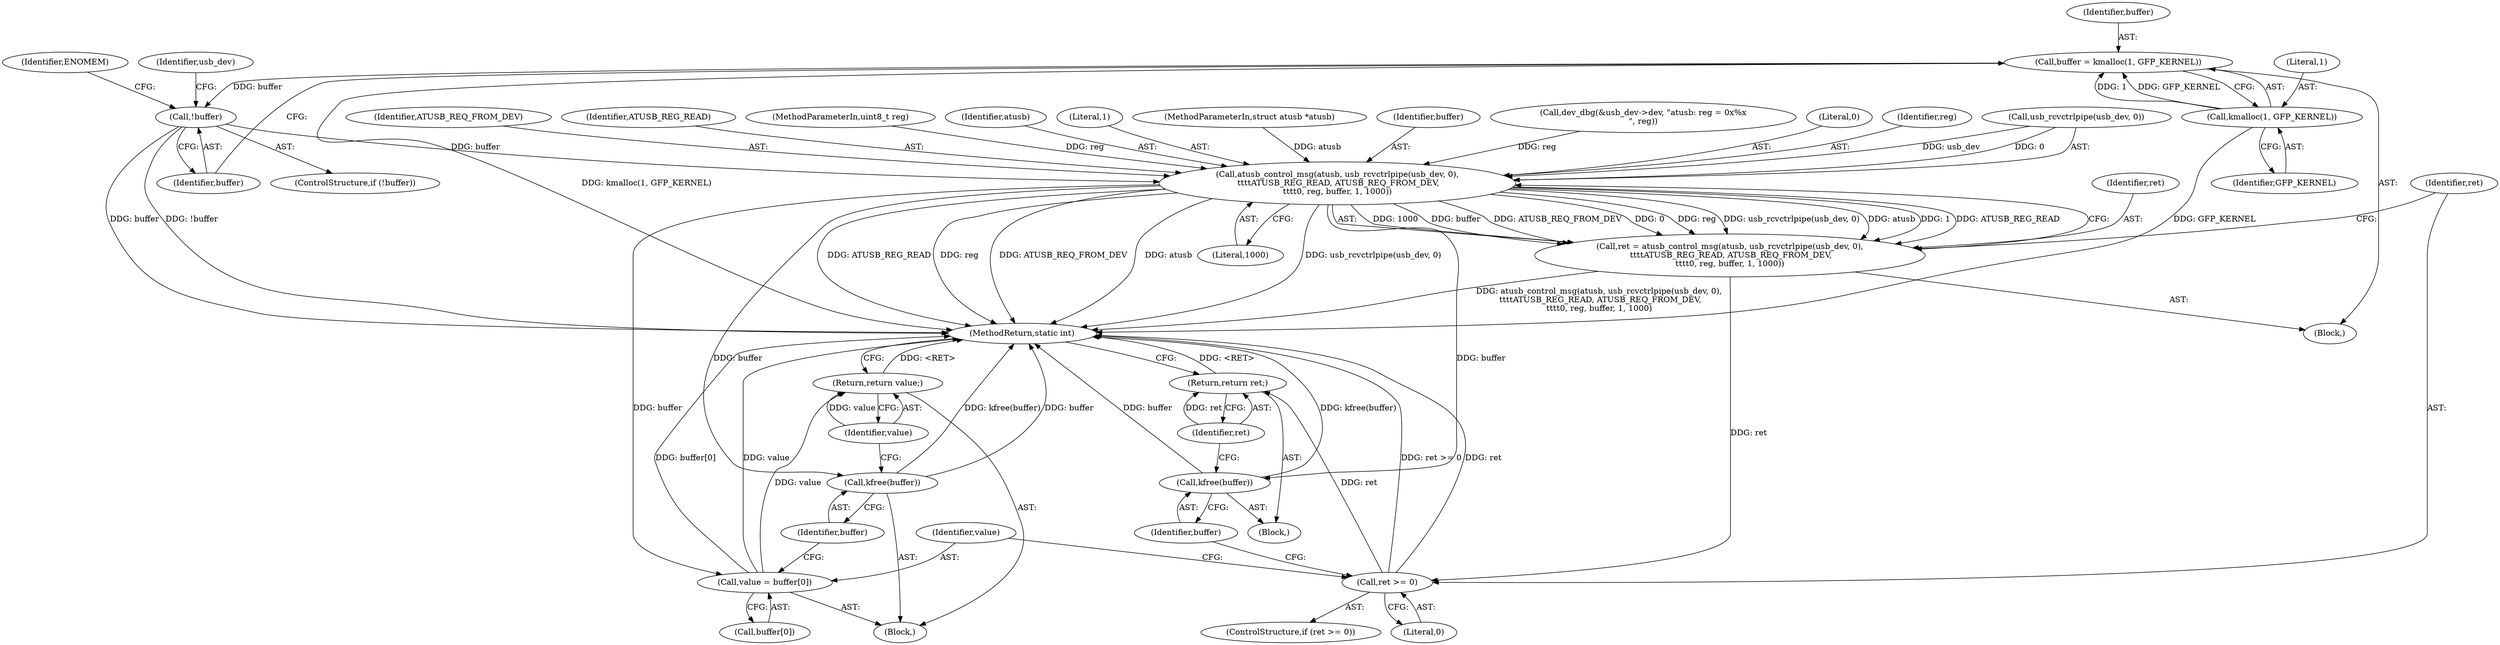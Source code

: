 digraph "0_linux_05a974efa4bdf6e2a150e3f27dc6fcf0a9ad5655_1@API" {
"1000113" [label="(Call,buffer = kmalloc(1, GFP_KERNEL))"];
"1000115" [label="(Call,kmalloc(1, GFP_KERNEL))"];
"1000119" [label="(Call,!buffer)"];
"1000133" [label="(Call,atusb_control_msg(atusb, usb_rcvctrlpipe(usb_dev, 0),\n \t\t\t\tATUSB_REG_READ, ATUSB_REQ_FROM_DEV,\n\t\t\t\t0, reg, buffer, 1, 1000))"];
"1000131" [label="(Call,ret = atusb_control_msg(atusb, usb_rcvctrlpipe(usb_dev, 0),\n \t\t\t\tATUSB_REG_READ, ATUSB_REQ_FROM_DEV,\n\t\t\t\t0, reg, buffer, 1, 1000))"];
"1000146" [label="(Call,ret >= 0)"];
"1000163" [label="(Return,return ret;)"];
"1000150" [label="(Call,value = buffer[0])"];
"1000157" [label="(Return,return value;)"];
"1000155" [label="(Call,kfree(buffer))"];
"1000161" [label="(Call,kfree(buffer))"];
"1000157" [label="(Return,return value;)"];
"1000114" [label="(Identifier,buffer)"];
"1000134" [label="(Identifier,atusb)"];
"1000160" [label="(Block,)"];
"1000148" [label="(Literal,0)"];
"1000143" [label="(Literal,1)"];
"1000146" [label="(Call,ret >= 0)"];
"1000151" [label="(Identifier,value)"];
"1000123" [label="(Identifier,ENOMEM)"];
"1000113" [label="(Call,buffer = kmalloc(1, GFP_KERNEL))"];
"1000117" [label="(Identifier,GFP_KERNEL)"];
"1000133" [label="(Call,atusb_control_msg(atusb, usb_rcvctrlpipe(usb_dev, 0),\n \t\t\t\tATUSB_REG_READ, ATUSB_REQ_FROM_DEV,\n\t\t\t\t0, reg, buffer, 1, 1000))"];
"1000145" [label="(ControlStructure,if (ret >= 0))"];
"1000165" [label="(MethodReturn,static int)"];
"1000116" [label="(Literal,1)"];
"1000161" [label="(Call,kfree(buffer))"];
"1000132" [label="(Identifier,ret)"];
"1000120" [label="(Identifier,buffer)"];
"1000127" [label="(Identifier,usb_dev)"];
"1000144" [label="(Literal,1000)"];
"1000101" [label="(MethodParameterIn,struct atusb *atusb)"];
"1000115" [label="(Call,kmalloc(1, GFP_KERNEL))"];
"1000142" [label="(Identifier,buffer)"];
"1000124" [label="(Call,dev_dbg(&usb_dev->dev, \"atusb: reg = 0x%x\n\", reg))"];
"1000131" [label="(Call,ret = atusb_control_msg(atusb, usb_rcvctrlpipe(usb_dev, 0),\n \t\t\t\tATUSB_REG_READ, ATUSB_REQ_FROM_DEV,\n\t\t\t\t0, reg, buffer, 1, 1000))"];
"1000164" [label="(Identifier,ret)"];
"1000163" [label="(Return,return ret;)"];
"1000103" [label="(Block,)"];
"1000147" [label="(Identifier,ret)"];
"1000152" [label="(Call,buffer[0])"];
"1000156" [label="(Identifier,buffer)"];
"1000118" [label="(ControlStructure,if (!buffer))"];
"1000150" [label="(Call,value = buffer[0])"];
"1000140" [label="(Literal,0)"];
"1000158" [label="(Identifier,value)"];
"1000141" [label="(Identifier,reg)"];
"1000135" [label="(Call,usb_rcvctrlpipe(usb_dev, 0))"];
"1000139" [label="(Identifier,ATUSB_REQ_FROM_DEV)"];
"1000119" [label="(Call,!buffer)"];
"1000155" [label="(Call,kfree(buffer))"];
"1000162" [label="(Identifier,buffer)"];
"1000149" [label="(Block,)"];
"1000138" [label="(Identifier,ATUSB_REG_READ)"];
"1000102" [label="(MethodParameterIn,uint8_t reg)"];
"1000113" -> "1000103"  [label="AST: "];
"1000113" -> "1000115"  [label="CFG: "];
"1000114" -> "1000113"  [label="AST: "];
"1000115" -> "1000113"  [label="AST: "];
"1000120" -> "1000113"  [label="CFG: "];
"1000113" -> "1000165"  [label="DDG: kmalloc(1, GFP_KERNEL)"];
"1000115" -> "1000113"  [label="DDG: 1"];
"1000115" -> "1000113"  [label="DDG: GFP_KERNEL"];
"1000113" -> "1000119"  [label="DDG: buffer"];
"1000115" -> "1000117"  [label="CFG: "];
"1000116" -> "1000115"  [label="AST: "];
"1000117" -> "1000115"  [label="AST: "];
"1000115" -> "1000165"  [label="DDG: GFP_KERNEL"];
"1000119" -> "1000118"  [label="AST: "];
"1000119" -> "1000120"  [label="CFG: "];
"1000120" -> "1000119"  [label="AST: "];
"1000123" -> "1000119"  [label="CFG: "];
"1000127" -> "1000119"  [label="CFG: "];
"1000119" -> "1000165"  [label="DDG: !buffer"];
"1000119" -> "1000165"  [label="DDG: buffer"];
"1000119" -> "1000133"  [label="DDG: buffer"];
"1000133" -> "1000131"  [label="AST: "];
"1000133" -> "1000144"  [label="CFG: "];
"1000134" -> "1000133"  [label="AST: "];
"1000135" -> "1000133"  [label="AST: "];
"1000138" -> "1000133"  [label="AST: "];
"1000139" -> "1000133"  [label="AST: "];
"1000140" -> "1000133"  [label="AST: "];
"1000141" -> "1000133"  [label="AST: "];
"1000142" -> "1000133"  [label="AST: "];
"1000143" -> "1000133"  [label="AST: "];
"1000144" -> "1000133"  [label="AST: "];
"1000131" -> "1000133"  [label="CFG: "];
"1000133" -> "1000165"  [label="DDG: reg"];
"1000133" -> "1000165"  [label="DDG: ATUSB_REQ_FROM_DEV"];
"1000133" -> "1000165"  [label="DDG: atusb"];
"1000133" -> "1000165"  [label="DDG: usb_rcvctrlpipe(usb_dev, 0)"];
"1000133" -> "1000165"  [label="DDG: ATUSB_REG_READ"];
"1000133" -> "1000131"  [label="DDG: 1000"];
"1000133" -> "1000131"  [label="DDG: buffer"];
"1000133" -> "1000131"  [label="DDG: ATUSB_REQ_FROM_DEV"];
"1000133" -> "1000131"  [label="DDG: 0"];
"1000133" -> "1000131"  [label="DDG: reg"];
"1000133" -> "1000131"  [label="DDG: usb_rcvctrlpipe(usb_dev, 0)"];
"1000133" -> "1000131"  [label="DDG: atusb"];
"1000133" -> "1000131"  [label="DDG: 1"];
"1000133" -> "1000131"  [label="DDG: ATUSB_REG_READ"];
"1000101" -> "1000133"  [label="DDG: atusb"];
"1000135" -> "1000133"  [label="DDG: usb_dev"];
"1000135" -> "1000133"  [label="DDG: 0"];
"1000124" -> "1000133"  [label="DDG: reg"];
"1000102" -> "1000133"  [label="DDG: reg"];
"1000133" -> "1000150"  [label="DDG: buffer"];
"1000133" -> "1000155"  [label="DDG: buffer"];
"1000133" -> "1000161"  [label="DDG: buffer"];
"1000131" -> "1000103"  [label="AST: "];
"1000132" -> "1000131"  [label="AST: "];
"1000147" -> "1000131"  [label="CFG: "];
"1000131" -> "1000165"  [label="DDG: atusb_control_msg(atusb, usb_rcvctrlpipe(usb_dev, 0),\n \t\t\t\tATUSB_REG_READ, ATUSB_REQ_FROM_DEV,\n\t\t\t\t0, reg, buffer, 1, 1000)"];
"1000131" -> "1000146"  [label="DDG: ret"];
"1000146" -> "1000145"  [label="AST: "];
"1000146" -> "1000148"  [label="CFG: "];
"1000147" -> "1000146"  [label="AST: "];
"1000148" -> "1000146"  [label="AST: "];
"1000151" -> "1000146"  [label="CFG: "];
"1000162" -> "1000146"  [label="CFG: "];
"1000146" -> "1000165"  [label="DDG: ret >= 0"];
"1000146" -> "1000165"  [label="DDG: ret"];
"1000146" -> "1000163"  [label="DDG: ret"];
"1000163" -> "1000160"  [label="AST: "];
"1000163" -> "1000164"  [label="CFG: "];
"1000164" -> "1000163"  [label="AST: "];
"1000165" -> "1000163"  [label="CFG: "];
"1000163" -> "1000165"  [label="DDG: <RET>"];
"1000164" -> "1000163"  [label="DDG: ret"];
"1000150" -> "1000149"  [label="AST: "];
"1000150" -> "1000152"  [label="CFG: "];
"1000151" -> "1000150"  [label="AST: "];
"1000152" -> "1000150"  [label="AST: "];
"1000156" -> "1000150"  [label="CFG: "];
"1000150" -> "1000165"  [label="DDG: buffer[0]"];
"1000150" -> "1000165"  [label="DDG: value"];
"1000150" -> "1000157"  [label="DDG: value"];
"1000157" -> "1000149"  [label="AST: "];
"1000157" -> "1000158"  [label="CFG: "];
"1000158" -> "1000157"  [label="AST: "];
"1000165" -> "1000157"  [label="CFG: "];
"1000157" -> "1000165"  [label="DDG: <RET>"];
"1000158" -> "1000157"  [label="DDG: value"];
"1000155" -> "1000149"  [label="AST: "];
"1000155" -> "1000156"  [label="CFG: "];
"1000156" -> "1000155"  [label="AST: "];
"1000158" -> "1000155"  [label="CFG: "];
"1000155" -> "1000165"  [label="DDG: kfree(buffer)"];
"1000155" -> "1000165"  [label="DDG: buffer"];
"1000161" -> "1000160"  [label="AST: "];
"1000161" -> "1000162"  [label="CFG: "];
"1000162" -> "1000161"  [label="AST: "];
"1000164" -> "1000161"  [label="CFG: "];
"1000161" -> "1000165"  [label="DDG: buffer"];
"1000161" -> "1000165"  [label="DDG: kfree(buffer)"];
}
